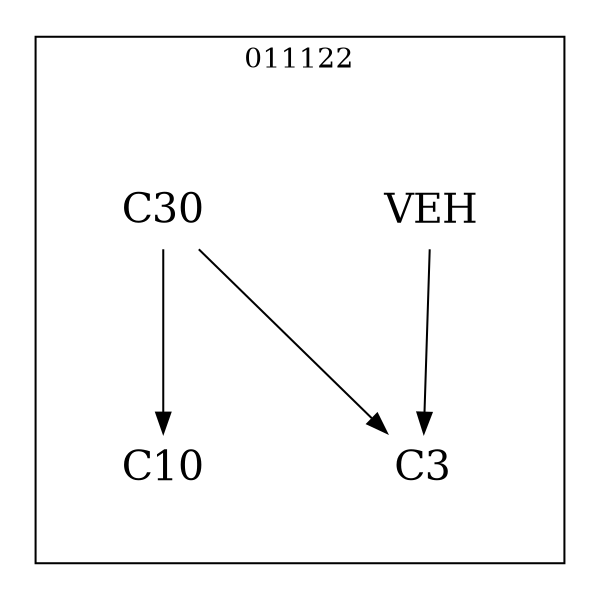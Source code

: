 strict digraph DAGS {
	size = "4,4!" ; ratio ="fill"; subgraph cluster_0{
			labeldoc = "t";
			label = "011122";node	[label= VEH, shape = plaintext, fontsize=20] VEH;node	[label= C3, shape = plaintext, fontsize=20] C3;node	[label= C10, shape = plaintext, fontsize=20] C10;node	[label= C30, shape = plaintext, fontsize=20] C30;
VEH->C3;
C30->C3;
C30->C10;
	}}